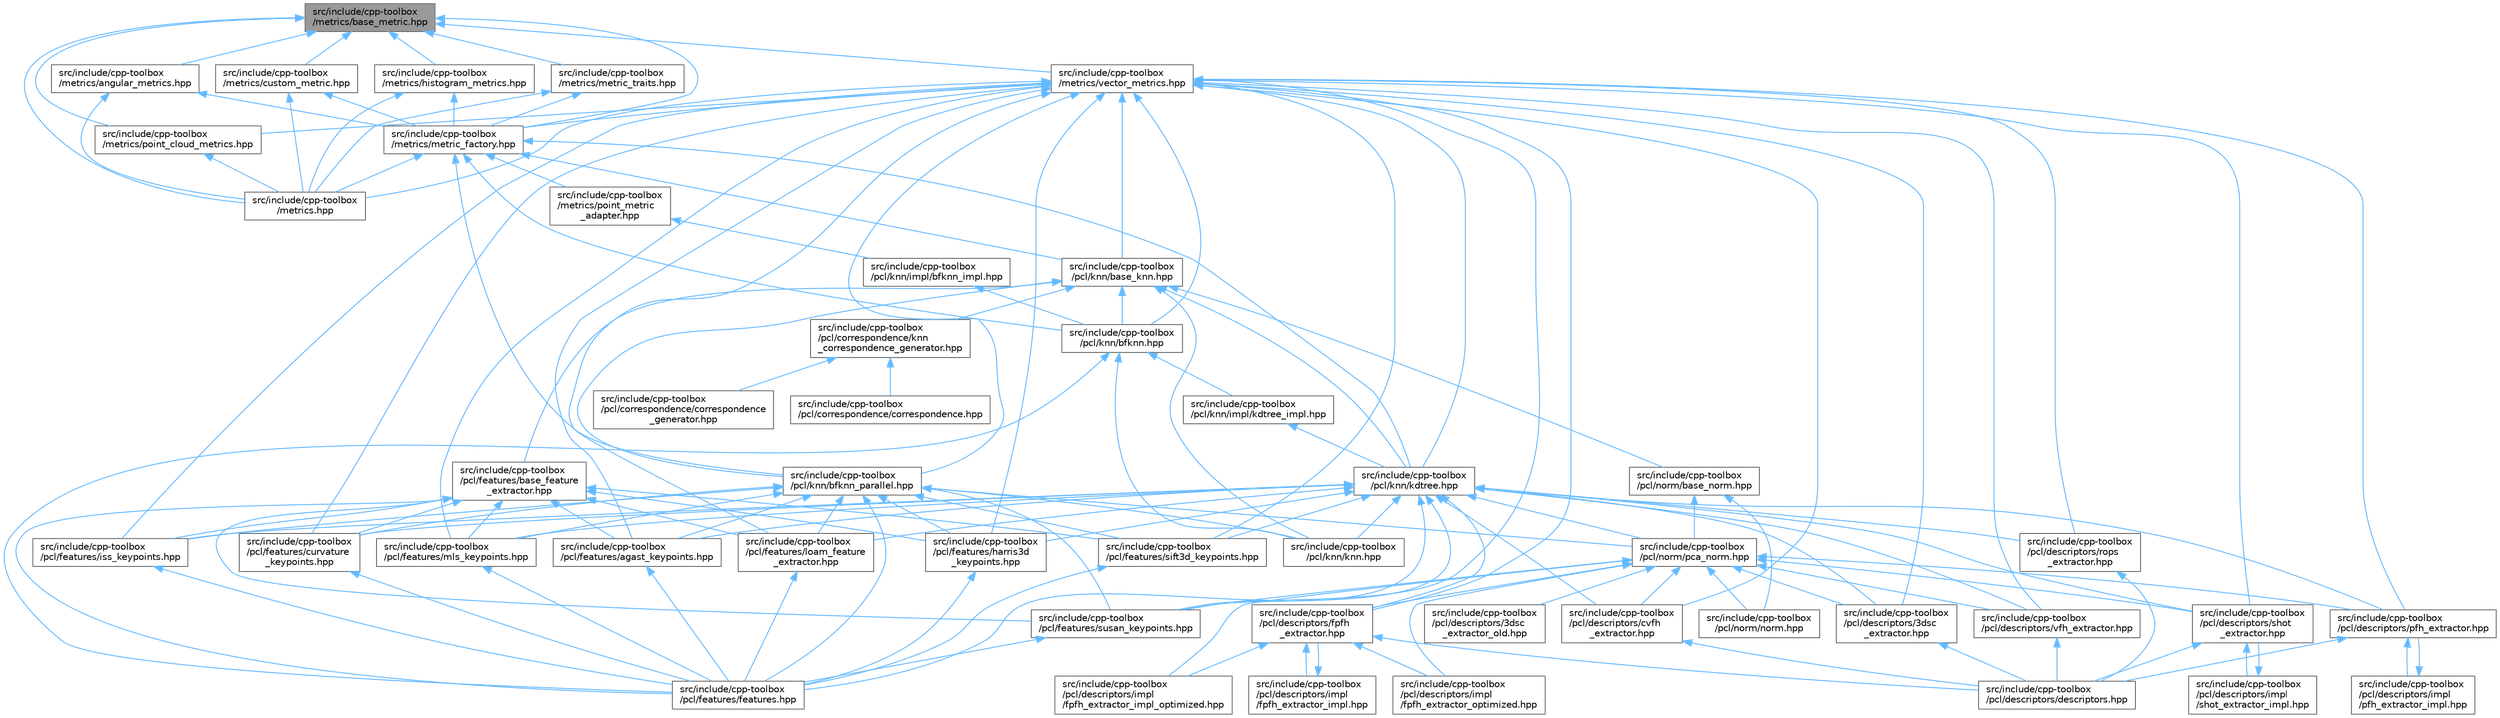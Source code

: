 digraph "src/include/cpp-toolbox/metrics/base_metric.hpp"
{
 // LATEX_PDF_SIZE
  bgcolor="transparent";
  edge [fontname=Helvetica,fontsize=10,labelfontname=Helvetica,labelfontsize=10];
  node [fontname=Helvetica,fontsize=10,shape=box,height=0.2,width=0.4];
  Node1 [id="Node000001",label="src/include/cpp-toolbox\l/metrics/base_metric.hpp",height=0.2,width=0.4,color="gray40", fillcolor="grey60", style="filled", fontcolor="black",tooltip=" "];
  Node1 -> Node2 [id="edge1_Node000001_Node000002",dir="back",color="steelblue1",style="solid",tooltip=" "];
  Node2 [id="Node000002",label="src/include/cpp-toolbox\l/metrics.hpp",height=0.2,width=0.4,color="grey40", fillcolor="white", style="filled",URL="$metrics_8hpp.html",tooltip=" "];
  Node1 -> Node3 [id="edge2_Node000001_Node000003",dir="back",color="steelblue1",style="solid",tooltip=" "];
  Node3 [id="Node000003",label="src/include/cpp-toolbox\l/metrics/angular_metrics.hpp",height=0.2,width=0.4,color="grey40", fillcolor="white", style="filled",URL="$angular__metrics_8hpp.html",tooltip=" "];
  Node3 -> Node2 [id="edge3_Node000003_Node000002",dir="back",color="steelblue1",style="solid",tooltip=" "];
  Node3 -> Node4 [id="edge4_Node000003_Node000004",dir="back",color="steelblue1",style="solid",tooltip=" "];
  Node4 [id="Node000004",label="src/include/cpp-toolbox\l/metrics/metric_factory.hpp",height=0.2,width=0.4,color="grey40", fillcolor="white", style="filled",URL="$metric__factory_8hpp.html",tooltip=" "];
  Node4 -> Node2 [id="edge5_Node000004_Node000002",dir="back",color="steelblue1",style="solid",tooltip=" "];
  Node4 -> Node5 [id="edge6_Node000004_Node000005",dir="back",color="steelblue1",style="solid",tooltip=" "];
  Node5 [id="Node000005",label="src/include/cpp-toolbox\l/metrics/point_metric\l_adapter.hpp",height=0.2,width=0.4,color="grey40", fillcolor="white", style="filled",URL="$point__metric__adapter_8hpp.html",tooltip=" "];
  Node5 -> Node6 [id="edge7_Node000005_Node000006",dir="back",color="steelblue1",style="solid",tooltip=" "];
  Node6 [id="Node000006",label="src/include/cpp-toolbox\l/pcl/knn/impl/bfknn_impl.hpp",height=0.2,width=0.4,color="grey40", fillcolor="white", style="filled",URL="$bfknn__impl_8hpp.html",tooltip=" "];
  Node6 -> Node7 [id="edge8_Node000006_Node000007",dir="back",color="steelblue1",style="solid",tooltip=" "];
  Node7 [id="Node000007",label="src/include/cpp-toolbox\l/pcl/knn/bfknn.hpp",height=0.2,width=0.4,color="grey40", fillcolor="white", style="filled",URL="$bfknn_8hpp.html",tooltip=" "];
  Node7 -> Node8 [id="edge9_Node000007_Node000008",dir="back",color="steelblue1",style="solid",tooltip=" "];
  Node8 [id="Node000008",label="src/include/cpp-toolbox\l/pcl/features/features.hpp",height=0.2,width=0.4,color="grey40", fillcolor="white", style="filled",URL="$features_8hpp.html",tooltip="PCL特征提取器集合头文件 / PCL feature extractors collection header file."];
  Node7 -> Node9 [id="edge10_Node000007_Node000009",dir="back",color="steelblue1",style="solid",tooltip=" "];
  Node9 [id="Node000009",label="src/include/cpp-toolbox\l/pcl/knn/impl/kdtree_impl.hpp",height=0.2,width=0.4,color="grey40", fillcolor="white", style="filled",URL="$kdtree__impl_8hpp.html",tooltip=" "];
  Node9 -> Node10 [id="edge11_Node000009_Node000010",dir="back",color="steelblue1",style="solid",tooltip=" "];
  Node10 [id="Node000010",label="src/include/cpp-toolbox\l/pcl/knn/kdtree.hpp",height=0.2,width=0.4,color="grey40", fillcolor="white", style="filled",URL="$kdtree_8hpp.html",tooltip=" "];
  Node10 -> Node11 [id="edge12_Node000010_Node000011",dir="back",color="steelblue1",style="solid",tooltip=" "];
  Node11 [id="Node000011",label="src/include/cpp-toolbox\l/pcl/descriptors/3dsc\l_extractor.hpp",height=0.2,width=0.4,color="grey40", fillcolor="white", style="filled",URL="$3dsc__extractor_8hpp.html",tooltip=" "];
  Node11 -> Node12 [id="edge13_Node000011_Node000012",dir="back",color="steelblue1",style="solid",tooltip=" "];
  Node12 [id="Node000012",label="src/include/cpp-toolbox\l/pcl/descriptors/descriptors.hpp",height=0.2,width=0.4,color="grey40", fillcolor="white", style="filled",URL="$descriptors_8hpp.html",tooltip="描述子提取算法统一导出文件 / Unified export file for descriptor extraction algorithms"];
  Node10 -> Node13 [id="edge14_Node000010_Node000013",dir="back",color="steelblue1",style="solid",tooltip=" "];
  Node13 [id="Node000013",label="src/include/cpp-toolbox\l/pcl/descriptors/cvfh\l_extractor.hpp",height=0.2,width=0.4,color="grey40", fillcolor="white", style="filled",URL="$cvfh__extractor_8hpp.html",tooltip=" "];
  Node13 -> Node12 [id="edge15_Node000013_Node000012",dir="back",color="steelblue1",style="solid",tooltip=" "];
  Node10 -> Node14 [id="edge16_Node000010_Node000014",dir="back",color="steelblue1",style="solid",tooltip=" "];
  Node14 [id="Node000014",label="src/include/cpp-toolbox\l/pcl/descriptors/fpfh\l_extractor.hpp",height=0.2,width=0.4,color="grey40", fillcolor="white", style="filled",URL="$fpfh__extractor_8hpp.html",tooltip=" "];
  Node14 -> Node12 [id="edge17_Node000014_Node000012",dir="back",color="steelblue1",style="solid",tooltip=" "];
  Node14 -> Node15 [id="edge18_Node000014_Node000015",dir="back",color="steelblue1",style="solid",tooltip=" "];
  Node15 [id="Node000015",label="src/include/cpp-toolbox\l/pcl/descriptors/impl\l/fpfh_extractor_impl.hpp",height=0.2,width=0.4,color="grey40", fillcolor="white", style="filled",URL="$fpfh__extractor__impl_8hpp.html",tooltip=" "];
  Node15 -> Node14 [id="edge19_Node000015_Node000014",dir="back",color="steelblue1",style="solid",tooltip=" "];
  Node14 -> Node16 [id="edge20_Node000014_Node000016",dir="back",color="steelblue1",style="solid",tooltip=" "];
  Node16 [id="Node000016",label="src/include/cpp-toolbox\l/pcl/descriptors/impl\l/fpfh_extractor_impl_optimized.hpp",height=0.2,width=0.4,color="grey40", fillcolor="white", style="filled",URL="$fpfh__extractor__impl__optimized_8hpp.html",tooltip=" "];
  Node14 -> Node17 [id="edge21_Node000014_Node000017",dir="back",color="steelblue1",style="solid",tooltip=" "];
  Node17 [id="Node000017",label="src/include/cpp-toolbox\l/pcl/descriptors/impl\l/fpfh_extractor_optimized.hpp",height=0.2,width=0.4,color="grey40", fillcolor="white", style="filled",URL="$fpfh__extractor__optimized_8hpp.html",tooltip=" "];
  Node10 -> Node18 [id="edge22_Node000010_Node000018",dir="back",color="steelblue1",style="solid",tooltip=" "];
  Node18 [id="Node000018",label="src/include/cpp-toolbox\l/pcl/descriptors/pfh_extractor.hpp",height=0.2,width=0.4,color="grey40", fillcolor="white", style="filled",URL="$pfh__extractor_8hpp.html",tooltip=" "];
  Node18 -> Node12 [id="edge23_Node000018_Node000012",dir="back",color="steelblue1",style="solid",tooltip=" "];
  Node18 -> Node19 [id="edge24_Node000018_Node000019",dir="back",color="steelblue1",style="solid",tooltip=" "];
  Node19 [id="Node000019",label="src/include/cpp-toolbox\l/pcl/descriptors/impl\l/pfh_extractor_impl.hpp",height=0.2,width=0.4,color="grey40", fillcolor="white", style="filled",URL="$pfh__extractor__impl_8hpp.html",tooltip=" "];
  Node19 -> Node18 [id="edge25_Node000019_Node000018",dir="back",color="steelblue1",style="solid",tooltip=" "];
  Node10 -> Node20 [id="edge26_Node000010_Node000020",dir="back",color="steelblue1",style="solid",tooltip=" "];
  Node20 [id="Node000020",label="src/include/cpp-toolbox\l/pcl/descriptors/rops\l_extractor.hpp",height=0.2,width=0.4,color="grey40", fillcolor="white", style="filled",URL="$rops__extractor_8hpp.html",tooltip=" "];
  Node20 -> Node12 [id="edge27_Node000020_Node000012",dir="back",color="steelblue1",style="solid",tooltip=" "];
  Node10 -> Node21 [id="edge28_Node000010_Node000021",dir="back",color="steelblue1",style="solid",tooltip=" "];
  Node21 [id="Node000021",label="src/include/cpp-toolbox\l/pcl/descriptors/shot\l_extractor.hpp",height=0.2,width=0.4,color="grey40", fillcolor="white", style="filled",URL="$shot__extractor_8hpp.html",tooltip=" "];
  Node21 -> Node12 [id="edge29_Node000021_Node000012",dir="back",color="steelblue1",style="solid",tooltip=" "];
  Node21 -> Node22 [id="edge30_Node000021_Node000022",dir="back",color="steelblue1",style="solid",tooltip=" "];
  Node22 [id="Node000022",label="src/include/cpp-toolbox\l/pcl/descriptors/impl\l/shot_extractor_impl.hpp",height=0.2,width=0.4,color="grey40", fillcolor="white", style="filled",URL="$shot__extractor__impl_8hpp.html",tooltip=" "];
  Node22 -> Node21 [id="edge31_Node000022_Node000021",dir="back",color="steelblue1",style="solid",tooltip=" "];
  Node10 -> Node23 [id="edge32_Node000010_Node000023",dir="back",color="steelblue1",style="solid",tooltip=" "];
  Node23 [id="Node000023",label="src/include/cpp-toolbox\l/pcl/descriptors/vfh_extractor.hpp",height=0.2,width=0.4,color="grey40", fillcolor="white", style="filled",URL="$vfh__extractor_8hpp.html",tooltip=" "];
  Node23 -> Node12 [id="edge33_Node000023_Node000012",dir="back",color="steelblue1",style="solid",tooltip=" "];
  Node10 -> Node24 [id="edge34_Node000010_Node000024",dir="back",color="steelblue1",style="solid",tooltip=" "];
  Node24 [id="Node000024",label="src/include/cpp-toolbox\l/pcl/features/agast_keypoints.hpp",height=0.2,width=0.4,color="grey40", fillcolor="white", style="filled",URL="$agast__keypoints_8hpp.html",tooltip=" "];
  Node24 -> Node8 [id="edge35_Node000024_Node000008",dir="back",color="steelblue1",style="solid",tooltip=" "];
  Node10 -> Node25 [id="edge36_Node000010_Node000025",dir="back",color="steelblue1",style="solid",tooltip=" "];
  Node25 [id="Node000025",label="src/include/cpp-toolbox\l/pcl/features/curvature\l_keypoints.hpp",height=0.2,width=0.4,color="grey40", fillcolor="white", style="filled",URL="$curvature__keypoints_8hpp.html",tooltip=" "];
  Node25 -> Node8 [id="edge37_Node000025_Node000008",dir="back",color="steelblue1",style="solid",tooltip=" "];
  Node10 -> Node8 [id="edge38_Node000010_Node000008",dir="back",color="steelblue1",style="solid",tooltip=" "];
  Node10 -> Node26 [id="edge39_Node000010_Node000026",dir="back",color="steelblue1",style="solid",tooltip=" "];
  Node26 [id="Node000026",label="src/include/cpp-toolbox\l/pcl/features/harris3d\l_keypoints.hpp",height=0.2,width=0.4,color="grey40", fillcolor="white", style="filled",URL="$harris3d__keypoints_8hpp.html",tooltip=" "];
  Node26 -> Node8 [id="edge40_Node000026_Node000008",dir="back",color="steelblue1",style="solid",tooltip=" "];
  Node10 -> Node27 [id="edge41_Node000010_Node000027",dir="back",color="steelblue1",style="solid",tooltip=" "];
  Node27 [id="Node000027",label="src/include/cpp-toolbox\l/pcl/features/iss_keypoints.hpp",height=0.2,width=0.4,color="grey40", fillcolor="white", style="filled",URL="$iss__keypoints_8hpp.html",tooltip=" "];
  Node27 -> Node8 [id="edge42_Node000027_Node000008",dir="back",color="steelblue1",style="solid",tooltip=" "];
  Node10 -> Node28 [id="edge43_Node000010_Node000028",dir="back",color="steelblue1",style="solid",tooltip=" "];
  Node28 [id="Node000028",label="src/include/cpp-toolbox\l/pcl/features/loam_feature\l_extractor.hpp",height=0.2,width=0.4,color="grey40", fillcolor="white", style="filled",URL="$loam__feature__extractor_8hpp.html",tooltip=" "];
  Node28 -> Node8 [id="edge44_Node000028_Node000008",dir="back",color="steelblue1",style="solid",tooltip=" "];
  Node10 -> Node29 [id="edge45_Node000010_Node000029",dir="back",color="steelblue1",style="solid",tooltip=" "];
  Node29 [id="Node000029",label="src/include/cpp-toolbox\l/pcl/features/mls_keypoints.hpp",height=0.2,width=0.4,color="grey40", fillcolor="white", style="filled",URL="$mls__keypoints_8hpp.html",tooltip=" "];
  Node29 -> Node8 [id="edge46_Node000029_Node000008",dir="back",color="steelblue1",style="solid",tooltip=" "];
  Node10 -> Node30 [id="edge47_Node000010_Node000030",dir="back",color="steelblue1",style="solid",tooltip=" "];
  Node30 [id="Node000030",label="src/include/cpp-toolbox\l/pcl/features/sift3d_keypoints.hpp",height=0.2,width=0.4,color="grey40", fillcolor="white", style="filled",URL="$sift3d__keypoints_8hpp.html",tooltip=" "];
  Node30 -> Node8 [id="edge48_Node000030_Node000008",dir="back",color="steelblue1",style="solid",tooltip=" "];
  Node10 -> Node31 [id="edge49_Node000010_Node000031",dir="back",color="steelblue1",style="solid",tooltip=" "];
  Node31 [id="Node000031",label="src/include/cpp-toolbox\l/pcl/features/susan_keypoints.hpp",height=0.2,width=0.4,color="grey40", fillcolor="white", style="filled",URL="$susan__keypoints_8hpp.html",tooltip=" "];
  Node31 -> Node8 [id="edge50_Node000031_Node000008",dir="back",color="steelblue1",style="solid",tooltip=" "];
  Node10 -> Node32 [id="edge51_Node000010_Node000032",dir="back",color="steelblue1",style="solid",tooltip=" "];
  Node32 [id="Node000032",label="src/include/cpp-toolbox\l/pcl/knn/knn.hpp",height=0.2,width=0.4,color="grey40", fillcolor="white", style="filled",URL="$knn_8hpp.html",tooltip="KNN算法统一导出文件 / Unified export file for KNN algorithms."];
  Node10 -> Node33 [id="edge52_Node000010_Node000033",dir="back",color="steelblue1",style="solid",tooltip=" "];
  Node33 [id="Node000033",label="src/include/cpp-toolbox\l/pcl/norm/pca_norm.hpp",height=0.2,width=0.4,color="grey40", fillcolor="white", style="filled",URL="$pca__norm_8hpp.html",tooltip=" "];
  Node33 -> Node11 [id="edge53_Node000033_Node000011",dir="back",color="steelblue1",style="solid",tooltip=" "];
  Node33 -> Node34 [id="edge54_Node000033_Node000034",dir="back",color="steelblue1",style="solid",tooltip=" "];
  Node34 [id="Node000034",label="src/include/cpp-toolbox\l/pcl/descriptors/3dsc\l_extractor_old.hpp",height=0.2,width=0.4,color="grey40", fillcolor="white", style="filled",URL="$3dsc__extractor__old_8hpp.html",tooltip=" "];
  Node33 -> Node13 [id="edge55_Node000033_Node000013",dir="back",color="steelblue1",style="solid",tooltip=" "];
  Node33 -> Node14 [id="edge56_Node000033_Node000014",dir="back",color="steelblue1",style="solid",tooltip=" "];
  Node33 -> Node16 [id="edge57_Node000033_Node000016",dir="back",color="steelblue1",style="solid",tooltip=" "];
  Node33 -> Node17 [id="edge58_Node000033_Node000017",dir="back",color="steelblue1",style="solid",tooltip=" "];
  Node33 -> Node18 [id="edge59_Node000033_Node000018",dir="back",color="steelblue1",style="solid",tooltip=" "];
  Node33 -> Node21 [id="edge60_Node000033_Node000021",dir="back",color="steelblue1",style="solid",tooltip=" "];
  Node33 -> Node23 [id="edge61_Node000033_Node000023",dir="back",color="steelblue1",style="solid",tooltip=" "];
  Node33 -> Node31 [id="edge62_Node000033_Node000031",dir="back",color="steelblue1",style="solid",tooltip=" "];
  Node33 -> Node35 [id="edge63_Node000033_Node000035",dir="back",color="steelblue1",style="solid",tooltip=" "];
  Node35 [id="Node000035",label="src/include/cpp-toolbox\l/pcl/norm/norm.hpp",height=0.2,width=0.4,color="grey40", fillcolor="white", style="filled",URL="$norm_8hpp.html",tooltip="法向量提取算法统一导出文件 / Unified export file for normal extraction algorithms"];
  Node7 -> Node32 [id="edge64_Node000007_Node000032",dir="back",color="steelblue1",style="solid",tooltip=" "];
  Node4 -> Node36 [id="edge65_Node000004_Node000036",dir="back",color="steelblue1",style="solid",tooltip=" "];
  Node36 [id="Node000036",label="src/include/cpp-toolbox\l/pcl/knn/base_knn.hpp",height=0.2,width=0.4,color="grey40", fillcolor="white", style="filled",URL="$base__knn_8hpp.html",tooltip=" "];
  Node36 -> Node37 [id="edge66_Node000036_Node000037",dir="back",color="steelblue1",style="solid",tooltip=" "];
  Node37 [id="Node000037",label="src/include/cpp-toolbox\l/pcl/correspondence/knn\l_correspondence_generator.hpp",height=0.2,width=0.4,color="grey40", fillcolor="white", style="filled",URL="$knn__correspondence__generator_8hpp.html",tooltip=" "];
  Node37 -> Node38 [id="edge67_Node000037_Node000038",dir="back",color="steelblue1",style="solid",tooltip=" "];
  Node38 [id="Node000038",label="src/include/cpp-toolbox\l/pcl/correspondence/correspondence.hpp",height=0.2,width=0.4,color="grey40", fillcolor="white", style="filled",URL="$correspondence_8hpp.html",tooltip="对应点生成算法统一导出文件 / Unified export file for correspondence generation algorithms"];
  Node37 -> Node39 [id="edge68_Node000037_Node000039",dir="back",color="steelblue1",style="solid",tooltip=" "];
  Node39 [id="Node000039",label="src/include/cpp-toolbox\l/pcl/correspondence/correspondence\l_generator.hpp",height=0.2,width=0.4,color="grey40", fillcolor="white", style="filled",URL="$correspondence__generator_8hpp.html",tooltip="向后兼容的别名文件 / Backward compatibility alias file"];
  Node36 -> Node40 [id="edge69_Node000036_Node000040",dir="back",color="steelblue1",style="solid",tooltip=" "];
  Node40 [id="Node000040",label="src/include/cpp-toolbox\l/pcl/features/base_feature\l_extractor.hpp",height=0.2,width=0.4,color="grey40", fillcolor="white", style="filled",URL="$base__feature__extractor_8hpp.html",tooltip=" "];
  Node40 -> Node24 [id="edge70_Node000040_Node000024",dir="back",color="steelblue1",style="solid",tooltip=" "];
  Node40 -> Node25 [id="edge71_Node000040_Node000025",dir="back",color="steelblue1",style="solid",tooltip=" "];
  Node40 -> Node8 [id="edge72_Node000040_Node000008",dir="back",color="steelblue1",style="solid",tooltip=" "];
  Node40 -> Node26 [id="edge73_Node000040_Node000026",dir="back",color="steelblue1",style="solid",tooltip=" "];
  Node40 -> Node27 [id="edge74_Node000040_Node000027",dir="back",color="steelblue1",style="solid",tooltip=" "];
  Node40 -> Node28 [id="edge75_Node000040_Node000028",dir="back",color="steelblue1",style="solid",tooltip=" "];
  Node40 -> Node29 [id="edge76_Node000040_Node000029",dir="back",color="steelblue1",style="solid",tooltip=" "];
  Node40 -> Node30 [id="edge77_Node000040_Node000030",dir="back",color="steelblue1",style="solid",tooltip=" "];
  Node40 -> Node31 [id="edge78_Node000040_Node000031",dir="back",color="steelblue1",style="solid",tooltip=" "];
  Node36 -> Node7 [id="edge79_Node000036_Node000007",dir="back",color="steelblue1",style="solid",tooltip=" "];
  Node36 -> Node41 [id="edge80_Node000036_Node000041",dir="back",color="steelblue1",style="solid",tooltip=" "];
  Node41 [id="Node000041",label="src/include/cpp-toolbox\l/pcl/knn/bfknn_parallel.hpp",height=0.2,width=0.4,color="grey40", fillcolor="white", style="filled",URL="$bfknn__parallel_8hpp.html",tooltip=" "];
  Node41 -> Node24 [id="edge81_Node000041_Node000024",dir="back",color="steelblue1",style="solid",tooltip=" "];
  Node41 -> Node25 [id="edge82_Node000041_Node000025",dir="back",color="steelblue1",style="solid",tooltip=" "];
  Node41 -> Node8 [id="edge83_Node000041_Node000008",dir="back",color="steelblue1",style="solid",tooltip=" "];
  Node41 -> Node26 [id="edge84_Node000041_Node000026",dir="back",color="steelblue1",style="solid",tooltip=" "];
  Node41 -> Node27 [id="edge85_Node000041_Node000027",dir="back",color="steelblue1",style="solid",tooltip=" "];
  Node41 -> Node28 [id="edge86_Node000041_Node000028",dir="back",color="steelblue1",style="solid",tooltip=" "];
  Node41 -> Node29 [id="edge87_Node000041_Node000029",dir="back",color="steelblue1",style="solid",tooltip=" "];
  Node41 -> Node30 [id="edge88_Node000041_Node000030",dir="back",color="steelblue1",style="solid",tooltip=" "];
  Node41 -> Node31 [id="edge89_Node000041_Node000031",dir="back",color="steelblue1",style="solid",tooltip=" "];
  Node41 -> Node32 [id="edge90_Node000041_Node000032",dir="back",color="steelblue1",style="solid",tooltip=" "];
  Node41 -> Node33 [id="edge91_Node000041_Node000033",dir="back",color="steelblue1",style="solid",tooltip=" "];
  Node36 -> Node10 [id="edge92_Node000036_Node000010",dir="back",color="steelblue1",style="solid",tooltip=" "];
  Node36 -> Node32 [id="edge93_Node000036_Node000032",dir="back",color="steelblue1",style="solid",tooltip=" "];
  Node36 -> Node42 [id="edge94_Node000036_Node000042",dir="back",color="steelblue1",style="solid",tooltip=" "];
  Node42 [id="Node000042",label="src/include/cpp-toolbox\l/pcl/norm/base_norm.hpp",height=0.2,width=0.4,color="grey40", fillcolor="white", style="filled",URL="$base__norm_8hpp.html",tooltip=" "];
  Node42 -> Node35 [id="edge95_Node000042_Node000035",dir="back",color="steelblue1",style="solid",tooltip=" "];
  Node42 -> Node33 [id="edge96_Node000042_Node000033",dir="back",color="steelblue1",style="solid",tooltip=" "];
  Node4 -> Node7 [id="edge97_Node000004_Node000007",dir="back",color="steelblue1",style="solid",tooltip=" "];
  Node4 -> Node41 [id="edge98_Node000004_Node000041",dir="back",color="steelblue1",style="solid",tooltip=" "];
  Node4 -> Node10 [id="edge99_Node000004_Node000010",dir="back",color="steelblue1",style="solid",tooltip=" "];
  Node1 -> Node43 [id="edge100_Node000001_Node000043",dir="back",color="steelblue1",style="solid",tooltip=" "];
  Node43 [id="Node000043",label="src/include/cpp-toolbox\l/metrics/custom_metric.hpp",height=0.2,width=0.4,color="grey40", fillcolor="white", style="filled",URL="$custom__metric_8hpp.html",tooltip=" "];
  Node43 -> Node2 [id="edge101_Node000043_Node000002",dir="back",color="steelblue1",style="solid",tooltip=" "];
  Node43 -> Node4 [id="edge102_Node000043_Node000004",dir="back",color="steelblue1",style="solid",tooltip=" "];
  Node1 -> Node44 [id="edge103_Node000001_Node000044",dir="back",color="steelblue1",style="solid",tooltip=" "];
  Node44 [id="Node000044",label="src/include/cpp-toolbox\l/metrics/histogram_metrics.hpp",height=0.2,width=0.4,color="grey40", fillcolor="white", style="filled",URL="$histogram__metrics_8hpp.html",tooltip=" "];
  Node44 -> Node2 [id="edge104_Node000044_Node000002",dir="back",color="steelblue1",style="solid",tooltip=" "];
  Node44 -> Node4 [id="edge105_Node000044_Node000004",dir="back",color="steelblue1",style="solid",tooltip=" "];
  Node1 -> Node4 [id="edge106_Node000001_Node000004",dir="back",color="steelblue1",style="solid",tooltip=" "];
  Node1 -> Node45 [id="edge107_Node000001_Node000045",dir="back",color="steelblue1",style="solid",tooltip=" "];
  Node45 [id="Node000045",label="src/include/cpp-toolbox\l/metrics/metric_traits.hpp",height=0.2,width=0.4,color="grey40", fillcolor="white", style="filled",URL="$metric__traits_8hpp.html",tooltip=" "];
  Node45 -> Node2 [id="edge108_Node000045_Node000002",dir="back",color="steelblue1",style="solid",tooltip=" "];
  Node45 -> Node4 [id="edge109_Node000045_Node000004",dir="back",color="steelblue1",style="solid",tooltip=" "];
  Node1 -> Node46 [id="edge110_Node000001_Node000046",dir="back",color="steelblue1",style="solid",tooltip=" "];
  Node46 [id="Node000046",label="src/include/cpp-toolbox\l/metrics/point_cloud_metrics.hpp",height=0.2,width=0.4,color="grey40", fillcolor="white", style="filled",URL="$point__cloud__metrics_8hpp.html",tooltip=" "];
  Node46 -> Node2 [id="edge111_Node000046_Node000002",dir="back",color="steelblue1",style="solid",tooltip=" "];
  Node1 -> Node47 [id="edge112_Node000001_Node000047",dir="back",color="steelblue1",style="solid",tooltip=" "];
  Node47 [id="Node000047",label="src/include/cpp-toolbox\l/metrics/vector_metrics.hpp",height=0.2,width=0.4,color="grey40", fillcolor="white", style="filled",URL="$vector__metrics_8hpp.html",tooltip=" "];
  Node47 -> Node2 [id="edge113_Node000047_Node000002",dir="back",color="steelblue1",style="solid",tooltip=" "];
  Node47 -> Node4 [id="edge114_Node000047_Node000004",dir="back",color="steelblue1",style="solid",tooltip=" "];
  Node47 -> Node46 [id="edge115_Node000047_Node000046",dir="back",color="steelblue1",style="solid",tooltip=" "];
  Node47 -> Node11 [id="edge116_Node000047_Node000011",dir="back",color="steelblue1",style="solid",tooltip=" "];
  Node47 -> Node13 [id="edge117_Node000047_Node000013",dir="back",color="steelblue1",style="solid",tooltip=" "];
  Node47 -> Node14 [id="edge118_Node000047_Node000014",dir="back",color="steelblue1",style="solid",tooltip=" "];
  Node47 -> Node18 [id="edge119_Node000047_Node000018",dir="back",color="steelblue1",style="solid",tooltip=" "];
  Node47 -> Node20 [id="edge120_Node000047_Node000020",dir="back",color="steelblue1",style="solid",tooltip=" "];
  Node47 -> Node21 [id="edge121_Node000047_Node000021",dir="back",color="steelblue1",style="solid",tooltip=" "];
  Node47 -> Node23 [id="edge122_Node000047_Node000023",dir="back",color="steelblue1",style="solid",tooltip=" "];
  Node47 -> Node24 [id="edge123_Node000047_Node000024",dir="back",color="steelblue1",style="solid",tooltip=" "];
  Node47 -> Node25 [id="edge124_Node000047_Node000025",dir="back",color="steelblue1",style="solid",tooltip=" "];
  Node47 -> Node26 [id="edge125_Node000047_Node000026",dir="back",color="steelblue1",style="solid",tooltip=" "];
  Node47 -> Node27 [id="edge126_Node000047_Node000027",dir="back",color="steelblue1",style="solid",tooltip=" "];
  Node47 -> Node28 [id="edge127_Node000047_Node000028",dir="back",color="steelblue1",style="solid",tooltip=" "];
  Node47 -> Node29 [id="edge128_Node000047_Node000029",dir="back",color="steelblue1",style="solid",tooltip=" "];
  Node47 -> Node30 [id="edge129_Node000047_Node000030",dir="back",color="steelblue1",style="solid",tooltip=" "];
  Node47 -> Node31 [id="edge130_Node000047_Node000031",dir="back",color="steelblue1",style="solid",tooltip=" "];
  Node47 -> Node36 [id="edge131_Node000047_Node000036",dir="back",color="steelblue1",style="solid",tooltip=" "];
  Node47 -> Node7 [id="edge132_Node000047_Node000007",dir="back",color="steelblue1",style="solid",tooltip=" "];
  Node47 -> Node41 [id="edge133_Node000047_Node000041",dir="back",color="steelblue1",style="solid",tooltip=" "];
  Node47 -> Node10 [id="edge134_Node000047_Node000010",dir="back",color="steelblue1",style="solid",tooltip=" "];
}

